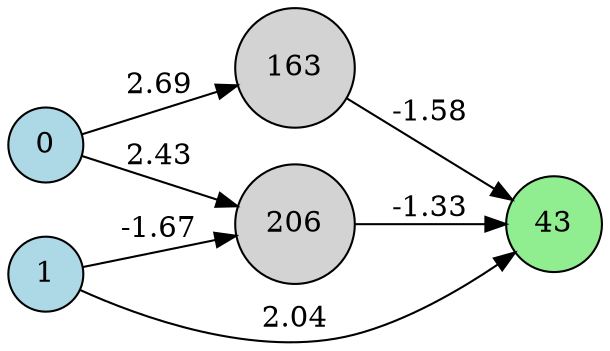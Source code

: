 digraph neat {
  rankdir=LR;
  node [shape=circle];
  node0 [label="0", style=filled, fillcolor=lightblue];
  node1 [label="1", style=filled, fillcolor=lightblue];
  node43 [label="43", style=filled, fillcolor=lightgreen];
  node163 [label="163", style=filled, fillcolor=lightgray];
  node206 [label="206", style=filled, fillcolor=lightgray];
  node1 -> node43 [label="2.04"];
  node0 -> node163 [label="2.69"];
  node163 -> node43 [label="-1.58"];
  node0 -> node206 [label="2.43"];
  node206 -> node43 [label="-1.33"];
  node1 -> node206 [label="-1.67"];
}
